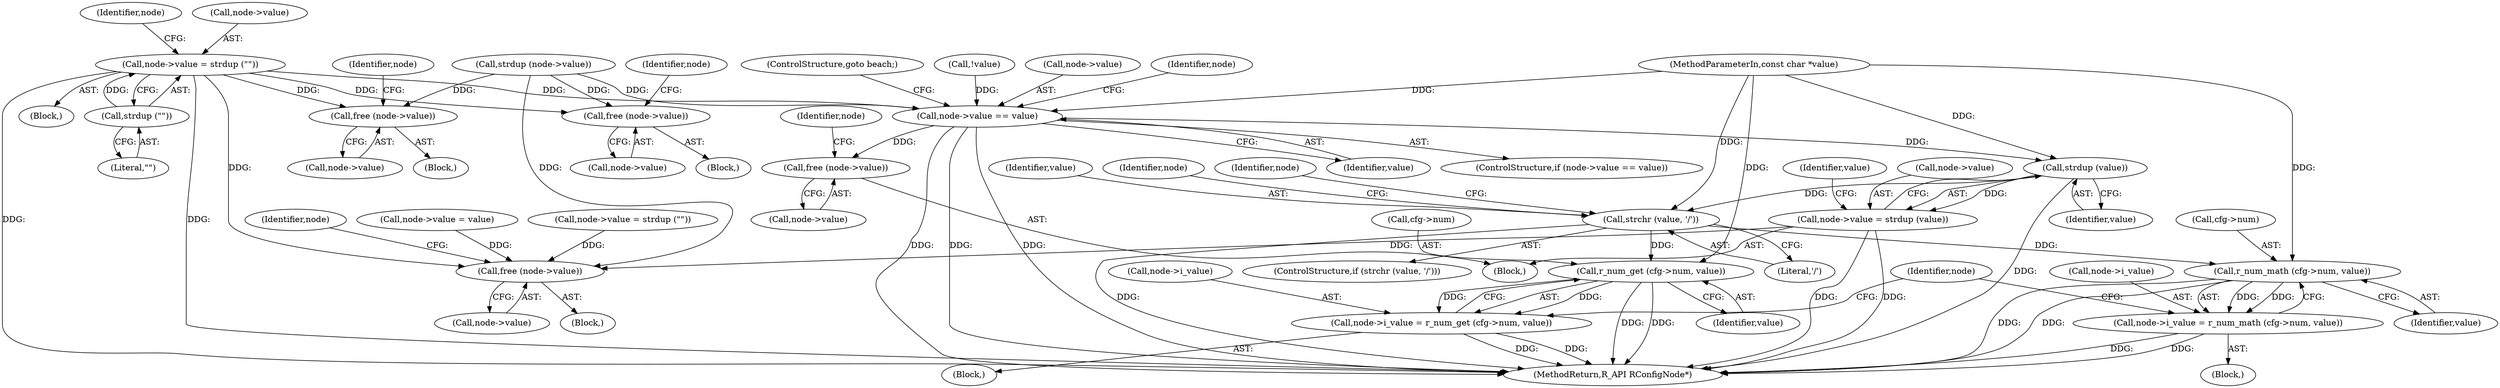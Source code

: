 digraph "0_radare2_f85bc674b2a2256a364fe796351bc1971e106005@API" {
"1000171" [label="(Call,node->value = strdup (\"\"))"];
"1000175" [label="(Call,strdup (\"\"))"];
"1000208" [label="(Call,free (node->value))"];
"1000223" [label="(Call,free (node->value))"];
"1000241" [label="(Call,node->value == value)"];
"1000248" [label="(Call,free (node->value))"];
"1000256" [label="(Call,strdup (value))"];
"1000252" [label="(Call,node->value = strdup (value))"];
"1000400" [label="(Call,free (node->value))"];
"1000264" [label="(Call,strchr (value, '/'))"];
"1000272" [label="(Call,r_num_get (cfg->num, value))"];
"1000268" [label="(Call,node->i_value = r_num_get (cfg->num, value))"];
"1000283" [label="(Call,r_num_math (cfg->num, value))"];
"1000279" [label="(Call,node->i_value = r_num_math (cfg->num, value))"];
"1000247" [label="(ControlStructure,goto beach;)"];
"1000223" [label="(Call,free (node->value))"];
"1000401" [label="(Call,node->value)"];
"1000212" [label="(Call,node->value = value)"];
"1000209" [label="(Call,node->value)"];
"1000263" [label="(ControlStructure,if (strchr (value, '/')))"];
"1000281" [label="(Identifier,node)"];
"1000224" [label="(Call,node->value)"];
"1000400" [label="(Call,free (node->value))"];
"1000272" [label="(Call,r_num_get (cfg->num, value))"];
"1000229" [label="(Identifier,node)"];
"1000220" [label="(Call,!value)"];
"1000249" [label="(Call,node->value)"];
"1000256" [label="(Call,strdup (value))"];
"1000265" [label="(Identifier,value)"];
"1000267" [label="(Block,)"];
"1000280" [label="(Call,node->i_value)"];
"1000266" [label="(Literal,'/')"];
"1000273" [label="(Call,cfg->num)"];
"1000389" [label="(Block,)"];
"1000276" [label="(Identifier,value)"];
"1000279" [label="(Call,node->i_value = r_num_math (cfg->num, value))"];
"1000284" [label="(Call,cfg->num)"];
"1000208" [label="(Call,free (node->value))"];
"1000261" [label="(Identifier,value)"];
"1000248" [label="(Call,free (node->value))"];
"1000253" [label="(Call,node->value)"];
"1000287" [label="(Identifier,value)"];
"1000254" [label="(Identifier,node)"];
"1000166" [label="(Block,)"];
"1000245" [label="(Identifier,value)"];
"1000240" [label="(ControlStructure,if (node->value == value))"];
"1000270" [label="(Identifier,node)"];
"1000214" [label="(Identifier,node)"];
"1000242" [label="(Call,node->value)"];
"1000268" [label="(Call,node->i_value = r_num_get (cfg->num, value))"];
"1000269" [label="(Call,node->i_value)"];
"1000264" [label="(Call,strchr (value, '/'))"];
"1000278" [label="(Block,)"];
"1000207" [label="(Block,)"];
"1000180" [label="(Identifier,node)"];
"1000241" [label="(Call,node->value == value)"];
"1000104" [label="(MethodParameterIn,const char *value)"];
"1000156" [label="(Call,strdup (node->value))"];
"1000418" [label="(MethodReturn,R_API RConfigNode*)"];
"1000252" [label="(Call,node->value = strdup (value))"];
"1000257" [label="(Identifier,value)"];
"1000227" [label="(Call,node->value = strdup (\"\"))"];
"1000176" [label="(Literal,\"\")"];
"1000297" [label="(Identifier,node)"];
"1000283" [label="(Call,r_num_math (cfg->num, value))"];
"1000171" [label="(Call,node->value = strdup (\"\"))"];
"1000172" [label="(Call,node->value)"];
"1000250" [label="(Identifier,node)"];
"1000175" [label="(Call,strdup (\"\"))"];
"1000239" [label="(Block,)"];
"1000406" [label="(Identifier,node)"];
"1000222" [label="(Block,)"];
"1000171" -> "1000166"  [label="AST: "];
"1000171" -> "1000175"  [label="CFG: "];
"1000172" -> "1000171"  [label="AST: "];
"1000175" -> "1000171"  [label="AST: "];
"1000180" -> "1000171"  [label="CFG: "];
"1000171" -> "1000418"  [label="DDG: "];
"1000171" -> "1000418"  [label="DDG: "];
"1000175" -> "1000171"  [label="DDG: "];
"1000171" -> "1000208"  [label="DDG: "];
"1000171" -> "1000223"  [label="DDG: "];
"1000171" -> "1000241"  [label="DDG: "];
"1000171" -> "1000400"  [label="DDG: "];
"1000175" -> "1000176"  [label="CFG: "];
"1000176" -> "1000175"  [label="AST: "];
"1000208" -> "1000207"  [label="AST: "];
"1000208" -> "1000209"  [label="CFG: "];
"1000209" -> "1000208"  [label="AST: "];
"1000214" -> "1000208"  [label="CFG: "];
"1000156" -> "1000208"  [label="DDG: "];
"1000223" -> "1000222"  [label="AST: "];
"1000223" -> "1000224"  [label="CFG: "];
"1000224" -> "1000223"  [label="AST: "];
"1000229" -> "1000223"  [label="CFG: "];
"1000156" -> "1000223"  [label="DDG: "];
"1000241" -> "1000240"  [label="AST: "];
"1000241" -> "1000245"  [label="CFG: "];
"1000242" -> "1000241"  [label="AST: "];
"1000245" -> "1000241"  [label="AST: "];
"1000247" -> "1000241"  [label="CFG: "];
"1000250" -> "1000241"  [label="CFG: "];
"1000241" -> "1000418"  [label="DDG: "];
"1000241" -> "1000418"  [label="DDG: "];
"1000241" -> "1000418"  [label="DDG: "];
"1000156" -> "1000241"  [label="DDG: "];
"1000220" -> "1000241"  [label="DDG: "];
"1000104" -> "1000241"  [label="DDG: "];
"1000241" -> "1000248"  [label="DDG: "];
"1000241" -> "1000256"  [label="DDG: "];
"1000248" -> "1000239"  [label="AST: "];
"1000248" -> "1000249"  [label="CFG: "];
"1000249" -> "1000248"  [label="AST: "];
"1000254" -> "1000248"  [label="CFG: "];
"1000256" -> "1000252"  [label="AST: "];
"1000256" -> "1000257"  [label="CFG: "];
"1000257" -> "1000256"  [label="AST: "];
"1000252" -> "1000256"  [label="CFG: "];
"1000256" -> "1000418"  [label="DDG: "];
"1000256" -> "1000252"  [label="DDG: "];
"1000104" -> "1000256"  [label="DDG: "];
"1000256" -> "1000264"  [label="DDG: "];
"1000252" -> "1000239"  [label="AST: "];
"1000253" -> "1000252"  [label="AST: "];
"1000261" -> "1000252"  [label="CFG: "];
"1000252" -> "1000418"  [label="DDG: "];
"1000252" -> "1000418"  [label="DDG: "];
"1000252" -> "1000400"  [label="DDG: "];
"1000400" -> "1000389"  [label="AST: "];
"1000400" -> "1000401"  [label="CFG: "];
"1000401" -> "1000400"  [label="AST: "];
"1000406" -> "1000400"  [label="CFG: "];
"1000156" -> "1000400"  [label="DDG: "];
"1000227" -> "1000400"  [label="DDG: "];
"1000212" -> "1000400"  [label="DDG: "];
"1000264" -> "1000263"  [label="AST: "];
"1000264" -> "1000266"  [label="CFG: "];
"1000265" -> "1000264"  [label="AST: "];
"1000266" -> "1000264"  [label="AST: "];
"1000270" -> "1000264"  [label="CFG: "];
"1000281" -> "1000264"  [label="CFG: "];
"1000264" -> "1000418"  [label="DDG: "];
"1000104" -> "1000264"  [label="DDG: "];
"1000264" -> "1000272"  [label="DDG: "];
"1000264" -> "1000283"  [label="DDG: "];
"1000272" -> "1000268"  [label="AST: "];
"1000272" -> "1000276"  [label="CFG: "];
"1000273" -> "1000272"  [label="AST: "];
"1000276" -> "1000272"  [label="AST: "];
"1000268" -> "1000272"  [label="CFG: "];
"1000272" -> "1000418"  [label="DDG: "];
"1000272" -> "1000418"  [label="DDG: "];
"1000272" -> "1000268"  [label="DDG: "];
"1000272" -> "1000268"  [label="DDG: "];
"1000104" -> "1000272"  [label="DDG: "];
"1000268" -> "1000267"  [label="AST: "];
"1000269" -> "1000268"  [label="AST: "];
"1000297" -> "1000268"  [label="CFG: "];
"1000268" -> "1000418"  [label="DDG: "];
"1000268" -> "1000418"  [label="DDG: "];
"1000283" -> "1000279"  [label="AST: "];
"1000283" -> "1000287"  [label="CFG: "];
"1000284" -> "1000283"  [label="AST: "];
"1000287" -> "1000283"  [label="AST: "];
"1000279" -> "1000283"  [label="CFG: "];
"1000283" -> "1000418"  [label="DDG: "];
"1000283" -> "1000418"  [label="DDG: "];
"1000283" -> "1000279"  [label="DDG: "];
"1000283" -> "1000279"  [label="DDG: "];
"1000104" -> "1000283"  [label="DDG: "];
"1000279" -> "1000278"  [label="AST: "];
"1000280" -> "1000279"  [label="AST: "];
"1000297" -> "1000279"  [label="CFG: "];
"1000279" -> "1000418"  [label="DDG: "];
"1000279" -> "1000418"  [label="DDG: "];
}
